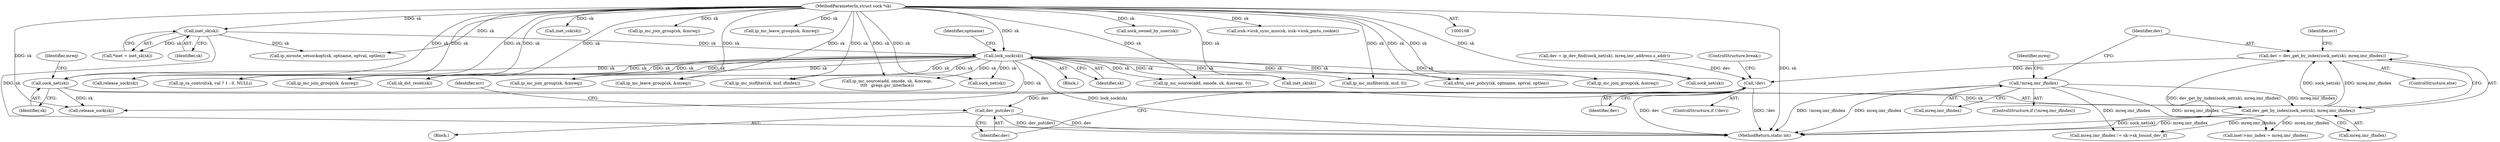 digraph "0_linux_f6d8bd051c391c1c0458a30b2a7abcd939329259_26@pointer" {
"1000779" [label="(Call,dev = dev_get_by_index(sock_net(sk), mreq.imr_ifindex))"];
"1000781" [label="(Call,dev_get_by_index(sock_net(sk), mreq.imr_ifindex))"];
"1000782" [label="(Call,sock_net(sk))"];
"1000259" [label="(Call,lock_sock(sk))"];
"1000118" [label="(Call,inet_sk(sk))"];
"1000109" [label="(MethodParameterIn,struct sock *sk)"];
"1000730" [label="(Call,!mreq.imr_ifindex)"];
"1000792" [label="(Call,!dev)"];
"1000795" [label="(Call,dev_put(dev))"];
"1000759" [label="(Call,dev = ip_dev_find(sock_net(sk), mreq.imr_address.s_addr))"];
"1001342" [label="(Call,ip_mc_join_group(sk, &mreq))"];
"1000114" [label="(Block,)"];
"1001596" [label="(Call,ip_mc_msfilter(sk, msf, ifindex))"];
"1000279" [label="(Call,sock_net(sk))"];
"1000260" [label="(Identifier,sk)"];
"1000792" [label="(Call,!dev)"];
"1000989" [label="(Call,ip_mc_msfilter(sk, msf, 0))"];
"1000304" [label="(Call,inet_csk(sk))"];
"1000731" [label="(Call,mreq.imr_ifindex)"];
"1000796" [label="(Identifier,dev)"];
"1001179" [label="(Call,ip_mc_join_group(sk, &mreq))"];
"1000778" [label="(ControlStructure,else)"];
"1000794" [label="(ControlStructure,break;)"];
"1000798" [label="(Identifier,err)"];
"1000894" [label="(Call,ip_mc_join_group(sk, &mreq))"];
"1000730" [label="(Call,!mreq.imr_ifindex)"];
"1000762" [label="(Call,sock_net(sk))"];
"1000262" [label="(Identifier,optname)"];
"1000116" [label="(Call,*inet = inet_sk(sk))"];
"1000901" [label="(Call,ip_mc_leave_group(sk, &mreq))"];
"1000791" [label="(ControlStructure,if (!dev))"];
"1000795" [label="(Call,dev_put(dev))"];
"1000814" [label="(Call,inet->mc_index = mreq.imr_ifindex)"];
"1000739" [label="(Identifier,mreq)"];
"1000729" [label="(ControlStructure,if (!mreq.imr_ifindex))"];
"1000784" [label="(Call,mreq.imr_ifindex)"];
"1001727" [label="(Call,release_sock(sk))"];
"1000806" [label="(Call,mreq.imr_ifindex != sk->sk_bound_dev_if)"];
"1001630" [label="(Call,ip_ra_control(sk, val ? 1 : 0, NULL))"];
"1000259" [label="(Call,lock_sock(sk))"];
"1000781" [label="(Call,dev_get_by_index(sock_net(sk), mreq.imr_ifindex))"];
"1000118" [label="(Call,inet_sk(sk))"];
"1001078" [label="(Call,ip_mc_join_group(sk, &mreq))"];
"1000785" [label="(Identifier,mreq)"];
"1000779" [label="(Call,dev = dev_get_by_index(sock_net(sk), mreq.imr_ifindex))"];
"1000512" [label="(Call,sk_dst_reset(sk))"];
"1001186" [label="(Call,ip_mc_leave_group(sk, &mreq))"];
"1000251" [label="(Call,ip_mroute_setsockopt(sk, optname, optval, optlen))"];
"1000793" [label="(Identifier,dev)"];
"1001377" [label="(Call,ip_mc_source(add, omode, sk, &mreqs,\n\t\t\t\t   greqs.gsr_interface))"];
"1000782" [label="(Call,sock_net(sk))"];
"1000119" [label="(Identifier,sk)"];
"1000294" [label="(Call,sock_owned_by_user(sk))"];
"1000788" [label="(Identifier,err)"];
"1001106" [label="(Call,ip_mc_source(add, omode, sk, &mreqs, 0))"];
"1000783" [label="(Identifier,sk)"];
"1000352" [label="(Call,icsk->icsk_sync_mss(sk, icsk->icsk_pmtu_cookie))"];
"1000844" [label="(Call,inet_sk(sk))"];
"1001665" [label="(Call,xfrm_user_policy(sk, optname, optval, optlen))"];
"1001722" [label="(Call,release_sock(sk))"];
"1000109" [label="(MethodParameterIn,struct sock *sk)"];
"1000780" [label="(Identifier,dev)"];
"1001732" [label="(MethodReturn,static int)"];
"1000669" [label="(Block,)"];
"1000779" -> "1000778"  [label="AST: "];
"1000779" -> "1000781"  [label="CFG: "];
"1000780" -> "1000779"  [label="AST: "];
"1000781" -> "1000779"  [label="AST: "];
"1000788" -> "1000779"  [label="CFG: "];
"1000779" -> "1001732"  [label="DDG: dev_get_by_index(sock_net(sk), mreq.imr_ifindex)"];
"1000781" -> "1000779"  [label="DDG: sock_net(sk)"];
"1000781" -> "1000779"  [label="DDG: mreq.imr_ifindex"];
"1000779" -> "1000792"  [label="DDG: dev"];
"1000781" -> "1000784"  [label="CFG: "];
"1000782" -> "1000781"  [label="AST: "];
"1000784" -> "1000781"  [label="AST: "];
"1000781" -> "1001732"  [label="DDG: sock_net(sk)"];
"1000781" -> "1001732"  [label="DDG: mreq.imr_ifindex"];
"1000782" -> "1000781"  [label="DDG: sk"];
"1000730" -> "1000781"  [label="DDG: mreq.imr_ifindex"];
"1000781" -> "1000806"  [label="DDG: mreq.imr_ifindex"];
"1000781" -> "1000814"  [label="DDG: mreq.imr_ifindex"];
"1000782" -> "1000783"  [label="CFG: "];
"1000783" -> "1000782"  [label="AST: "];
"1000785" -> "1000782"  [label="CFG: "];
"1000259" -> "1000782"  [label="DDG: sk"];
"1000109" -> "1000782"  [label="DDG: sk"];
"1000782" -> "1001722"  [label="DDG: sk"];
"1000259" -> "1000114"  [label="AST: "];
"1000259" -> "1000260"  [label="CFG: "];
"1000260" -> "1000259"  [label="AST: "];
"1000262" -> "1000259"  [label="CFG: "];
"1000259" -> "1001732"  [label="DDG: lock_sock(sk)"];
"1000118" -> "1000259"  [label="DDG: sk"];
"1000109" -> "1000259"  [label="DDG: sk"];
"1000259" -> "1000279"  [label="DDG: sk"];
"1000259" -> "1000512"  [label="DDG: sk"];
"1000259" -> "1000762"  [label="DDG: sk"];
"1000259" -> "1000844"  [label="DDG: sk"];
"1000259" -> "1000989"  [label="DDG: sk"];
"1000259" -> "1001078"  [label="DDG: sk"];
"1000259" -> "1001106"  [label="DDG: sk"];
"1000259" -> "1001179"  [label="DDG: sk"];
"1000259" -> "1001186"  [label="DDG: sk"];
"1000259" -> "1001342"  [label="DDG: sk"];
"1000259" -> "1001377"  [label="DDG: sk"];
"1000259" -> "1001596"  [label="DDG: sk"];
"1000259" -> "1001630"  [label="DDG: sk"];
"1000259" -> "1001665"  [label="DDG: sk"];
"1000259" -> "1001722"  [label="DDG: sk"];
"1000259" -> "1001727"  [label="DDG: sk"];
"1000118" -> "1000116"  [label="AST: "];
"1000118" -> "1000119"  [label="CFG: "];
"1000119" -> "1000118"  [label="AST: "];
"1000116" -> "1000118"  [label="CFG: "];
"1000118" -> "1001732"  [label="DDG: sk"];
"1000118" -> "1000116"  [label="DDG: sk"];
"1000109" -> "1000118"  [label="DDG: sk"];
"1000118" -> "1000251"  [label="DDG: sk"];
"1000109" -> "1000108"  [label="AST: "];
"1000109" -> "1001732"  [label="DDG: sk"];
"1000109" -> "1000251"  [label="DDG: sk"];
"1000109" -> "1000279"  [label="DDG: sk"];
"1000109" -> "1000294"  [label="DDG: sk"];
"1000109" -> "1000304"  [label="DDG: sk"];
"1000109" -> "1000352"  [label="DDG: sk"];
"1000109" -> "1000512"  [label="DDG: sk"];
"1000109" -> "1000762"  [label="DDG: sk"];
"1000109" -> "1000844"  [label="DDG: sk"];
"1000109" -> "1000894"  [label="DDG: sk"];
"1000109" -> "1000901"  [label="DDG: sk"];
"1000109" -> "1000989"  [label="DDG: sk"];
"1000109" -> "1001078"  [label="DDG: sk"];
"1000109" -> "1001106"  [label="DDG: sk"];
"1000109" -> "1001179"  [label="DDG: sk"];
"1000109" -> "1001186"  [label="DDG: sk"];
"1000109" -> "1001342"  [label="DDG: sk"];
"1000109" -> "1001377"  [label="DDG: sk"];
"1000109" -> "1001596"  [label="DDG: sk"];
"1000109" -> "1001630"  [label="DDG: sk"];
"1000109" -> "1001665"  [label="DDG: sk"];
"1000109" -> "1001722"  [label="DDG: sk"];
"1000109" -> "1001727"  [label="DDG: sk"];
"1000730" -> "1000729"  [label="AST: "];
"1000730" -> "1000731"  [label="CFG: "];
"1000731" -> "1000730"  [label="AST: "];
"1000739" -> "1000730"  [label="CFG: "];
"1000780" -> "1000730"  [label="CFG: "];
"1000730" -> "1001732"  [label="DDG: !mreq.imr_ifindex"];
"1000730" -> "1001732"  [label="DDG: mreq.imr_ifindex"];
"1000730" -> "1000806"  [label="DDG: mreq.imr_ifindex"];
"1000730" -> "1000814"  [label="DDG: mreq.imr_ifindex"];
"1000792" -> "1000791"  [label="AST: "];
"1000792" -> "1000793"  [label="CFG: "];
"1000793" -> "1000792"  [label="AST: "];
"1000794" -> "1000792"  [label="CFG: "];
"1000796" -> "1000792"  [label="CFG: "];
"1000792" -> "1001732"  [label="DDG: !dev"];
"1000792" -> "1001732"  [label="DDG: dev"];
"1000759" -> "1000792"  [label="DDG: dev"];
"1000792" -> "1000795"  [label="DDG: dev"];
"1000795" -> "1000669"  [label="AST: "];
"1000795" -> "1000796"  [label="CFG: "];
"1000796" -> "1000795"  [label="AST: "];
"1000798" -> "1000795"  [label="CFG: "];
"1000795" -> "1001732"  [label="DDG: dev"];
"1000795" -> "1001732"  [label="DDG: dev_put(dev)"];
}
